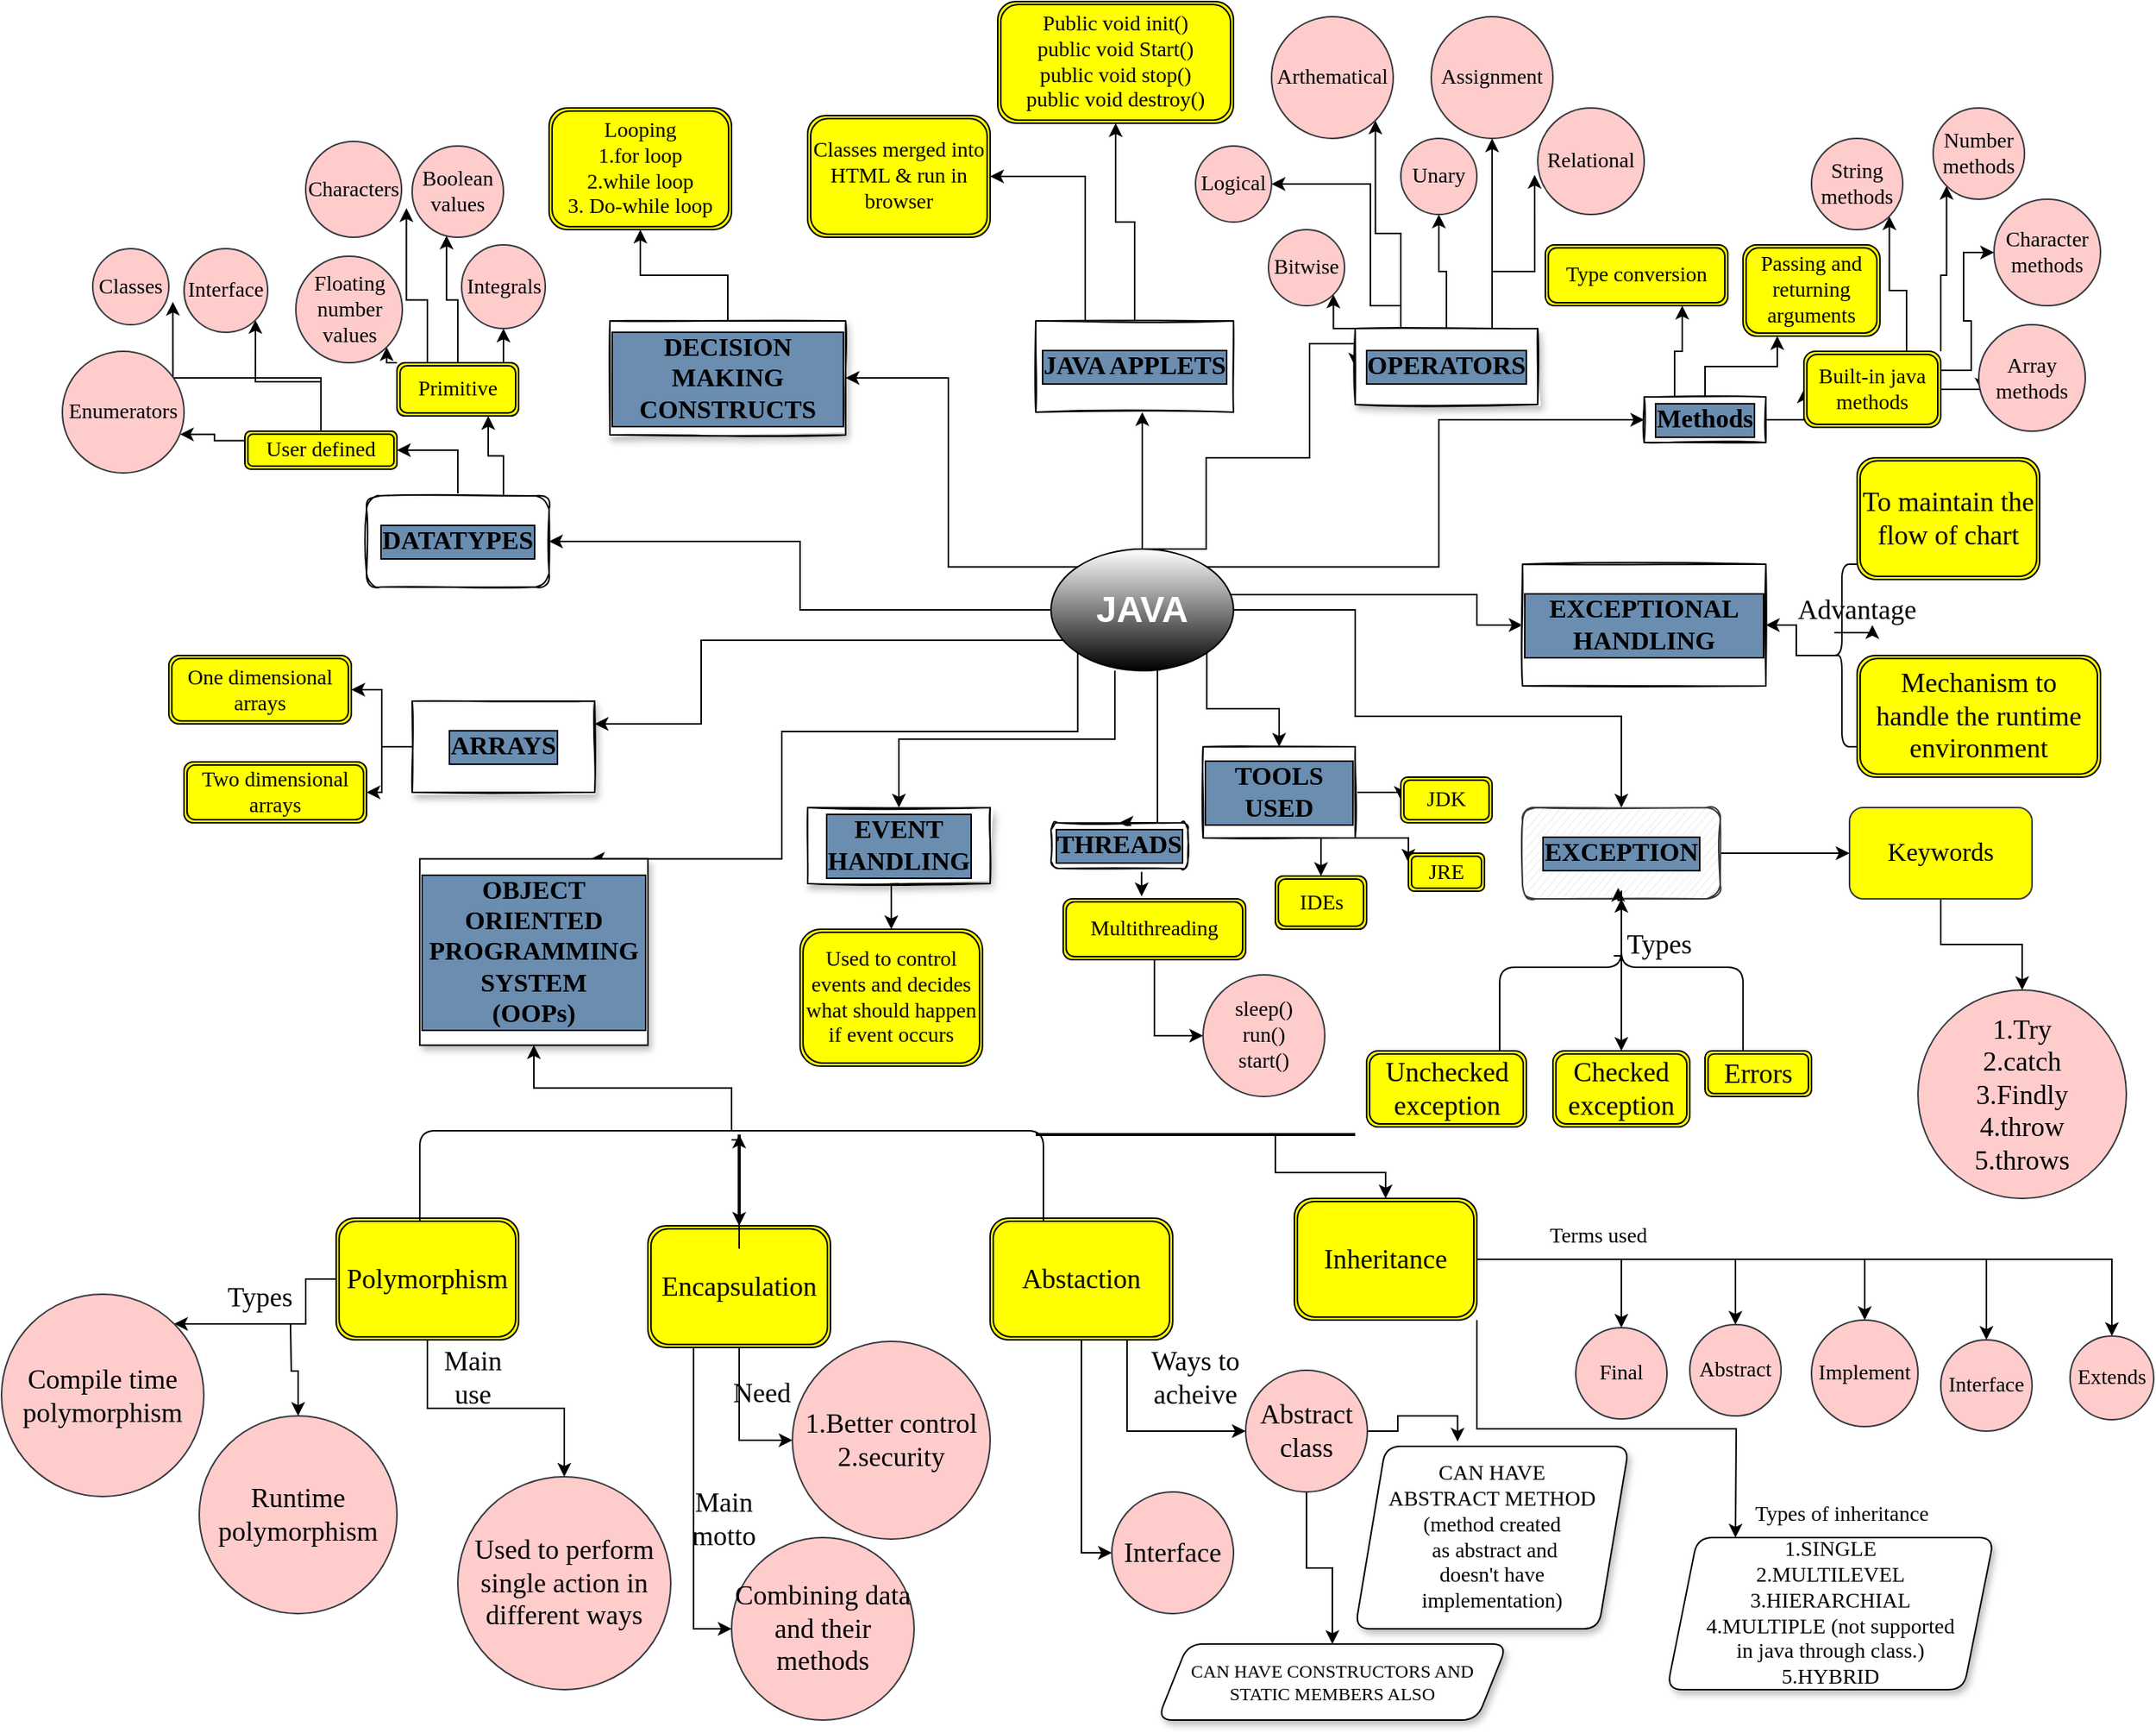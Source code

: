 <mxfile version="20.0.4" type="device"><diagram id="S9b9StXq6i_FT03w01L3" name="Page-1"><mxGraphModel dx="2586" dy="2000" grid="1" gridSize="10" guides="1" tooltips="1" connect="1" arrows="1" fold="1" page="1" pageScale="1" pageWidth="850" pageHeight="1100" math="0" shadow="0"><root><mxCell id="0"/><mxCell id="1" parent="0"/><mxCell id="2r7rbmj5VVMIpVgA1JA6-3" value="" style="edgeStyle=orthogonalEdgeStyle;rounded=0;orthogonalLoop=1;jettySize=auto;html=1;fontColor=#FFFFFF;" parent="1" source="2r7rbmj5VVMIpVgA1JA6-1" edge="1"><mxGeometry relative="1" as="geometry"><mxPoint x="420" y="100" as="targetPoint"/></mxGeometry></mxCell><mxCell id="2r7rbmj5VVMIpVgA1JA6-5" value="" style="edgeStyle=orthogonalEdgeStyle;rounded=0;orthogonalLoop=1;jettySize=auto;html=1;fontColor=#FFFFFF;entryX=0;entryY=0.5;entryDx=0;entryDy=0;" parent="1" source="2r7rbmj5VVMIpVgA1JA6-1" target="2r7rbmj5VVMIpVgA1JA6-21" edge="1"><mxGeometry relative="1" as="geometry"><mxPoint x="760" y="160" as="targetPoint"/><Array as="points"><mxPoint x="640" y="220"/><mxPoint x="640" y="240"/></Array></mxGeometry></mxCell><mxCell id="2r7rbmj5VVMIpVgA1JA6-9" value="" style="edgeStyle=orthogonalEdgeStyle;rounded=0;orthogonalLoop=1;jettySize=auto;html=1;fontColor=#FFFFFF;entryX=1;entryY=0.25;entryDx=0;entryDy=0;exitX=0;exitY=1;exitDx=0;exitDy=0;" parent="1" source="2r7rbmj5VVMIpVgA1JA6-1" target="2r7rbmj5VVMIpVgA1JA6-12" edge="1"><mxGeometry relative="1" as="geometry"><mxPoint x="350" y="250" as="sourcePoint"/><mxPoint x="280" y="230" as="targetPoint"/><Array as="points"><mxPoint x="378" y="250"/><mxPoint x="130" y="250"/><mxPoint x="130" y="305"/></Array></mxGeometry></mxCell><mxCell id="2r7rbmj5VVMIpVgA1JA6-24" style="edgeStyle=orthogonalEdgeStyle;rounded=0;orthogonalLoop=1;jettySize=auto;html=1;fontFamily=permanent marker;fontSource=https%3A%2F%2Ffonts.googleapis.com%2Fcss%3Ffamily%3Dpermanent%2Bmarker;fontColor=#FFFFFF;entryX=0.5;entryY=0;entryDx=0;entryDy=0;exitX=1;exitY=0.5;exitDx=0;exitDy=0;" parent="1" source="2r7rbmj5VVMIpVgA1JA6-1" target="2r7rbmj5VVMIpVgA1JA6-10" edge="1"><mxGeometry relative="1" as="geometry"><mxPoint x="470" y="500" as="targetPoint"/><Array as="points"><mxPoint x="560" y="230"/><mxPoint x="560" y="300"/><mxPoint x="735" y="300"/></Array></mxGeometry></mxCell><mxCell id="2r7rbmj5VVMIpVgA1JA6-25" style="edgeStyle=orthogonalEdgeStyle;rounded=0;orthogonalLoop=1;jettySize=auto;html=1;entryX=0;entryY=0.5;entryDx=0;entryDy=0;fontFamily=permanent marker;fontSource=https%3A%2F%2Ffonts.googleapis.com%2Fcss%3Ffamily%3Dpermanent%2Bmarker;fontColor=#FFFFFF;exitX=0.5;exitY=0;exitDx=0;exitDy=0;" parent="1" source="2r7rbmj5VVMIpVgA1JA6-1" target="2r7rbmj5VVMIpVgA1JA6-15" edge="1"><mxGeometry relative="1" as="geometry"><Array as="points"><mxPoint x="462" y="190"/><mxPoint x="462" y="130"/><mxPoint x="530" y="130"/><mxPoint x="530" y="55"/></Array></mxGeometry></mxCell><mxCell id="2r7rbmj5VVMIpVgA1JA6-27" style="edgeStyle=orthogonalEdgeStyle;rounded=0;orthogonalLoop=1;jettySize=auto;html=1;exitX=0.595;exitY=0.998;exitDx=0;exitDy=0;entryX=0.5;entryY=0;entryDx=0;entryDy=0;fontFamily=permanent marker;fontSource=https%3A%2F%2Ffonts.googleapis.com%2Fcss%3Ffamily%3Dpermanent%2Bmarker;fontColor=#FFFFFF;exitPerimeter=0;" parent="1" source="2r7rbmj5VVMIpVgA1JA6-1" target="2r7rbmj5VVMIpVgA1JA6-17" edge="1"><mxGeometry relative="1" as="geometry"><Array as="points"><mxPoint x="431" y="230"/><mxPoint x="430" y="230"/><mxPoint x="430" y="370"/></Array></mxGeometry></mxCell><mxCell id="2r7rbmj5VVMIpVgA1JA6-28" style="edgeStyle=orthogonalEdgeStyle;rounded=0;orthogonalLoop=1;jettySize=auto;html=1;exitX=0.35;exitY=1;exitDx=0;exitDy=0;entryX=0.5;entryY=0;entryDx=0;entryDy=0;fontFamily=permanent marker;fontSource=https%3A%2F%2Ffonts.googleapis.com%2Fcss%3Ffamily%3Dpermanent%2Bmarker;fontColor=#FFFFFF;exitPerimeter=0;" parent="1" source="2r7rbmj5VVMIpVgA1JA6-1" target="2r7rbmj5VVMIpVgA1JA6-23" edge="1"><mxGeometry relative="1" as="geometry"/></mxCell><mxCell id="2r7rbmj5VVMIpVgA1JA6-29" style="edgeStyle=orthogonalEdgeStyle;rounded=0;orthogonalLoop=1;jettySize=auto;html=1;exitX=0;exitY=1;exitDx=0;exitDy=0;entryX=0.75;entryY=0;entryDx=0;entryDy=0;fontFamily=permanent marker;fontSource=https%3A%2F%2Ffonts.googleapis.com%2Fcss%3Ffamily%3Dpermanent%2Bmarker;fontColor=#FFFFFF;" parent="1" source="2r7rbmj5VVMIpVgA1JA6-1" target="2r7rbmj5VVMIpVgA1JA6-11" edge="1"><mxGeometry relative="1" as="geometry"><Array as="points"><mxPoint x="378" y="310"/><mxPoint x="183" y="310"/></Array></mxGeometry></mxCell><mxCell id="2r7rbmj5VVMIpVgA1JA6-30" style="edgeStyle=orthogonalEdgeStyle;rounded=0;orthogonalLoop=1;jettySize=auto;html=1;exitX=0;exitY=0.5;exitDx=0;exitDy=0;fontFamily=permanent marker;fontSource=https%3A%2F%2Ffonts.googleapis.com%2Fcss%3Ffamily%3Dpermanent%2Bmarker;fontColor=#FFFFFF;" parent="1" source="2r7rbmj5VVMIpVgA1JA6-1" target="2r7rbmj5VVMIpVgA1JA6-16" edge="1"><mxGeometry relative="1" as="geometry"/></mxCell><mxCell id="2r7rbmj5VVMIpVgA1JA6-31" style="edgeStyle=orthogonalEdgeStyle;rounded=0;orthogonalLoop=1;jettySize=auto;html=1;exitX=0;exitY=0;exitDx=0;exitDy=0;entryX=1;entryY=0.5;entryDx=0;entryDy=0;fontFamily=permanent marker;fontSource=https%3A%2F%2Ffonts.googleapis.com%2Fcss%3Ffamily%3Dpermanent%2Bmarker;fontColor=#FFFFFF;" parent="1" source="2r7rbmj5VVMIpVgA1JA6-1" target="2r7rbmj5VVMIpVgA1JA6-14" edge="1"><mxGeometry relative="1" as="geometry"/></mxCell><mxCell id="2r7rbmj5VVMIpVgA1JA6-32" style="edgeStyle=orthogonalEdgeStyle;rounded=0;orthogonalLoop=1;jettySize=auto;html=1;exitX=1;exitY=0;exitDx=0;exitDy=0;entryX=0;entryY=0.5;entryDx=0;entryDy=0;fontFamily=permanent marker;fontSource=https%3A%2F%2Ffonts.googleapis.com%2Fcss%3Ffamily%3Dpermanent%2Bmarker;fontColor=#FFFFFF;" parent="1" source="2r7rbmj5VVMIpVgA1JA6-1" target="2r7rbmj5VVMIpVgA1JA6-18" edge="1"><mxGeometry relative="1" as="geometry"/></mxCell><mxCell id="2r7rbmj5VVMIpVgA1JA6-129" style="edgeStyle=orthogonalEdgeStyle;rounded=0;orthogonalLoop=1;jettySize=auto;html=1;exitX=1;exitY=1;exitDx=0;exitDy=0;entryX=0.5;entryY=0;entryDx=0;entryDy=0;fontFamily=Georgia;fontSize=14;fontColor=default;" parent="1" source="2r7rbmj5VVMIpVgA1JA6-1" target="2r7rbmj5VVMIpVgA1JA6-20" edge="1"><mxGeometry relative="1" as="geometry"/></mxCell><mxCell id="2r7rbmj5VVMIpVgA1JA6-1" value="&lt;h1&gt;JAVA&lt;/h1&gt;" style="ellipse;whiteSpace=wrap;html=1;gradientColor=#000000;fontColor=#FFFFFF;" parent="1" vertex="1"><mxGeometry x="360" y="190" width="120" height="80" as="geometry"/></mxCell><mxCell id="2r7rbmj5VVMIpVgA1JA6-61" value="" style="edgeStyle=orthogonalEdgeStyle;rounded=0;orthogonalLoop=1;jettySize=auto;html=1;fontFamily=Georgia;fontSize=18;fontColor=default;" parent="1" source="2r7rbmj5VVMIpVgA1JA6-10" target="2r7rbmj5VVMIpVgA1JA6-60" edge="1"><mxGeometry relative="1" as="geometry"/></mxCell><mxCell id="2r7rbmj5VVMIpVgA1JA6-10" value="EXCEPTION" style="rounded=1;whiteSpace=wrap;html=1;shadow=0;glass=0;sketch=1;fontFamily=permanent marker;fontSize=17;fillColor=#eeeeee;strokeColor=#36393d;fontSource=https%3A%2F%2Ffonts.googleapis.com%2Fcss%3Ffamily%3Dpermanent%2Bmarker;fontStyle=1;labelBackgroundColor=#6A8DB0;labelBorderColor=default;" parent="1" vertex="1"><mxGeometry x="670" y="360" width="130" height="60" as="geometry"/></mxCell><mxCell id="2r7rbmj5VVMIpVgA1JA6-11" value="OBJECT ORIENTED PROGRAMMING SYSTEM&lt;br&gt;(OOPs)" style="rounded=0;whiteSpace=wrap;html=1;shadow=1;fontFamily=permanent marker;fontSize=17;strokeWidth=1;fontSource=https%3A%2F%2Ffonts.googleapis.com%2Fcss%3Ffamily%3Dpermanent%2Bmarker;fontStyle=1;labelBackgroundColor=#6A8DB0;labelBorderColor=default;" parent="1" vertex="1"><mxGeometry x="-55" y="393.75" width="150" height="122.5" as="geometry"/></mxCell><mxCell id="2r7rbmj5VVMIpVgA1JA6-209" style="edgeStyle=orthogonalEdgeStyle;rounded=0;orthogonalLoop=1;jettySize=auto;html=1;exitX=0;exitY=0.5;exitDx=0;exitDy=0;fontFamily=Georgia;fontSize=14;fontColor=default;" parent="1" source="2r7rbmj5VVMIpVgA1JA6-12" target="2r7rbmj5VVMIpVgA1JA6-207" edge="1"><mxGeometry relative="1" as="geometry"/></mxCell><mxCell id="2r7rbmj5VVMIpVgA1JA6-210" style="edgeStyle=orthogonalEdgeStyle;rounded=0;orthogonalLoop=1;jettySize=auto;html=1;exitX=0;exitY=0.5;exitDx=0;exitDy=0;entryX=1;entryY=0.5;entryDx=0;entryDy=0;fontFamily=Georgia;fontSize=14;fontColor=default;" parent="1" source="2r7rbmj5VVMIpVgA1JA6-12" target="2r7rbmj5VVMIpVgA1JA6-208" edge="1"><mxGeometry relative="1" as="geometry"/></mxCell><mxCell id="2r7rbmj5VVMIpVgA1JA6-12" value="ARRAYS" style="rounded=0;whiteSpace=wrap;html=1;fontFamily=permanent marker;fontSize=17;strokeWidth=1;sketch=1;shadow=1;fontSource=https%3A%2F%2Ffonts.googleapis.com%2Fcss%3Ffamily%3Dpermanent%2Bmarker;fontStyle=1;labelBackgroundColor=#6A8DB0;labelBorderColor=default;" parent="1" vertex="1"><mxGeometry x="-60" y="290" width="120" height="60" as="geometry"/></mxCell><mxCell id="2r7rbmj5VVMIpVgA1JA6-183" style="edgeStyle=orthogonalEdgeStyle;rounded=0;orthogonalLoop=1;jettySize=auto;html=1;exitX=0.5;exitY=0;exitDx=0;exitDy=0;entryX=0.5;entryY=1;entryDx=0;entryDy=0;fontFamily=Georgia;fontSize=14;fontColor=default;" parent="1" source="2r7rbmj5VVMIpVgA1JA6-14" target="2r7rbmj5VVMIpVgA1JA6-182" edge="1"><mxGeometry relative="1" as="geometry"/></mxCell><mxCell id="2r7rbmj5VVMIpVgA1JA6-14" value="DECISION MAKING CONSTRUCTS" style="rounded=0;whiteSpace=wrap;html=1;fontFamily=permanent marker;fontSize=17;strokeWidth=1;sketch=1;shadow=1;fontSource=https%3A%2F%2Ffonts.googleapis.com%2Fcss%3Ffamily%3Dpermanent%2Bmarker;fontStyle=1;labelBackgroundColor=#6A8DB0;labelBorderColor=default;" parent="1" vertex="1"><mxGeometry x="70" y="40" width="155" height="75" as="geometry"/></mxCell><mxCell id="2r7rbmj5VVMIpVgA1JA6-168" style="edgeStyle=orthogonalEdgeStyle;rounded=0;orthogonalLoop=1;jettySize=auto;html=1;exitX=0;exitY=0;exitDx=0;exitDy=0;entryX=1;entryY=1;entryDx=0;entryDy=0;fontFamily=Georgia;fontSize=14;fontColor=default;" parent="1" source="2r7rbmj5VVMIpVgA1JA6-15" target="2r7rbmj5VVMIpVgA1JA6-161" edge="1"><mxGeometry relative="1" as="geometry"/></mxCell><mxCell id="2r7rbmj5VVMIpVgA1JA6-169" style="edgeStyle=orthogonalEdgeStyle;rounded=0;orthogonalLoop=1;jettySize=auto;html=1;exitX=0.25;exitY=0;exitDx=0;exitDy=0;entryX=1;entryY=0.5;entryDx=0;entryDy=0;fontFamily=Georgia;fontSize=14;fontColor=default;" parent="1" source="2r7rbmj5VVMIpVgA1JA6-15" target="2r7rbmj5VVMIpVgA1JA6-164" edge="1"><mxGeometry relative="1" as="geometry"><Array as="points"><mxPoint x="570" y="30"/><mxPoint x="570" y="-50"/></Array></mxGeometry></mxCell><mxCell id="2r7rbmj5VVMIpVgA1JA6-170" style="edgeStyle=orthogonalEdgeStyle;rounded=0;orthogonalLoop=1;jettySize=auto;html=1;exitX=0.25;exitY=0;exitDx=0;exitDy=0;entryX=1;entryY=1;entryDx=0;entryDy=0;fontFamily=Georgia;fontSize=14;fontColor=default;" parent="1" source="2r7rbmj5VVMIpVgA1JA6-15" target="2r7rbmj5VVMIpVgA1JA6-162" edge="1"><mxGeometry relative="1" as="geometry"/></mxCell><mxCell id="2r7rbmj5VVMIpVgA1JA6-171" style="edgeStyle=orthogonalEdgeStyle;rounded=0;orthogonalLoop=1;jettySize=auto;html=1;exitX=0.5;exitY=0;exitDx=0;exitDy=0;entryX=0.5;entryY=1;entryDx=0;entryDy=0;fontFamily=Georgia;fontSize=14;fontColor=default;" parent="1" source="2r7rbmj5VVMIpVgA1JA6-15" target="2r7rbmj5VVMIpVgA1JA6-163" edge="1"><mxGeometry relative="1" as="geometry"/></mxCell><mxCell id="2r7rbmj5VVMIpVgA1JA6-172" style="edgeStyle=orthogonalEdgeStyle;rounded=0;orthogonalLoop=1;jettySize=auto;html=1;exitX=0.75;exitY=0;exitDx=0;exitDy=0;entryX=0.5;entryY=1;entryDx=0;entryDy=0;fontFamily=Georgia;fontSize=14;fontColor=default;" parent="1" source="2r7rbmj5VVMIpVgA1JA6-15" target="2r7rbmj5VVMIpVgA1JA6-165" edge="1"><mxGeometry relative="1" as="geometry"/></mxCell><mxCell id="2r7rbmj5VVMIpVgA1JA6-173" style="edgeStyle=orthogonalEdgeStyle;rounded=0;orthogonalLoop=1;jettySize=auto;html=1;exitX=0.75;exitY=0;exitDx=0;exitDy=0;entryX=-0.029;entryY=0.628;entryDx=0;entryDy=0;entryPerimeter=0;fontFamily=Georgia;fontSize=14;fontColor=default;" parent="1" source="2r7rbmj5VVMIpVgA1JA6-15" target="2r7rbmj5VVMIpVgA1JA6-166" edge="1"><mxGeometry relative="1" as="geometry"/></mxCell><mxCell id="2r7rbmj5VVMIpVgA1JA6-15" value="OPERATORS" style="rounded=0;whiteSpace=wrap;html=1;fontFamily=permanent marker;fontSize=17;strokeWidth=1;sketch=1;shadow=1;fontSource=https%3A%2F%2Ffonts.googleapis.com%2Fcss%3Ffamily%3Dpermanent%2Bmarker;fontStyle=1;labelBackgroundColor=#6A8DB0;labelBorderColor=default;" parent="1" vertex="1"><mxGeometry x="560" y="45" width="120" height="50" as="geometry"/></mxCell><mxCell id="2r7rbmj5VVMIpVgA1JA6-205" style="edgeStyle=orthogonalEdgeStyle;rounded=0;orthogonalLoop=1;jettySize=auto;html=1;exitX=0.75;exitY=0;exitDx=0;exitDy=0;entryX=0.75;entryY=1;entryDx=0;entryDy=0;fontFamily=Georgia;fontSize=14;fontColor=default;" parent="1" source="2r7rbmj5VVMIpVgA1JA6-16" target="2r7rbmj5VVMIpVgA1JA6-185" edge="1"><mxGeometry relative="1" as="geometry"/></mxCell><mxCell id="2r7rbmj5VVMIpVgA1JA6-206" style="edgeStyle=orthogonalEdgeStyle;rounded=0;orthogonalLoop=1;jettySize=auto;html=1;exitX=0.5;exitY=0;exitDx=0;exitDy=0;entryX=1;entryY=0.5;entryDx=0;entryDy=0;fontFamily=Georgia;fontSize=14;fontColor=default;" parent="1" source="2r7rbmj5VVMIpVgA1JA6-16" target="2r7rbmj5VVMIpVgA1JA6-184" edge="1"><mxGeometry relative="1" as="geometry"/></mxCell><mxCell id="2r7rbmj5VVMIpVgA1JA6-16" value="DATATYPES" style="rounded=1;whiteSpace=wrap;html=1;sketch=1;fontFamily=permanent marker;fontSize=17;gradientDirection=south;fontSource=https%3A%2F%2Ffonts.googleapis.com%2Fcss%3Ffamily%3Dpermanent%2Bmarker;fontStyle=1;labelBackgroundColor=#6A8DB0;labelBorderColor=default;" parent="1" vertex="1"><mxGeometry x="-90" y="155" width="120" height="60" as="geometry"/></mxCell><mxCell id="2r7rbmj5VVMIpVgA1JA6-137" style="edgeStyle=orthogonalEdgeStyle;rounded=0;orthogonalLoop=1;jettySize=auto;html=1;exitX=0.5;exitY=1;exitDx=0;exitDy=0;entryX=0.43;entryY=-0.041;entryDx=0;entryDy=0;entryPerimeter=0;fontFamily=Georgia;fontSize=14;fontColor=default;" parent="1" source="2r7rbmj5VVMIpVgA1JA6-17" target="2r7rbmj5VVMIpVgA1JA6-136" edge="1"><mxGeometry relative="1" as="geometry"/></mxCell><mxCell id="2r7rbmj5VVMIpVgA1JA6-17" value="THREADS" style="rounded=1;whiteSpace=wrap;html=1;sketch=1;fontFamily=permanent marker;fontSize=17;gradientDirection=south;fontSource=https%3A%2F%2Ffonts.googleapis.com%2Fcss%3Ffamily%3Dpermanent%2Bmarker;fontStyle=1;labelBackgroundColor=#6A8DB0;labelBorderColor=default;" parent="1" vertex="1"><mxGeometry x="360" y="370" width="90" height="30" as="geometry"/></mxCell><mxCell id="2r7rbmj5VVMIpVgA1JA6-148" style="edgeStyle=orthogonalEdgeStyle;rounded=0;orthogonalLoop=1;jettySize=auto;html=1;exitX=1;exitY=0.5;exitDx=0;exitDy=0;entryX=0;entryY=0.5;entryDx=0;entryDy=0;fontFamily=Georgia;fontSize=14;fontColor=default;" parent="1" source="2r7rbmj5VVMIpVgA1JA6-18" target="2r7rbmj5VVMIpVgA1JA6-145" edge="1"><mxGeometry relative="1" as="geometry"/></mxCell><mxCell id="2r7rbmj5VVMIpVgA1JA6-149" style="edgeStyle=orthogonalEdgeStyle;rounded=0;orthogonalLoop=1;jettySize=auto;html=1;exitX=0.5;exitY=0;exitDx=0;exitDy=0;entryX=0.25;entryY=1;entryDx=0;entryDy=0;fontFamily=Georgia;fontSize=14;fontColor=default;" parent="1" source="2r7rbmj5VVMIpVgA1JA6-18" target="2r7rbmj5VVMIpVgA1JA6-146" edge="1"><mxGeometry relative="1" as="geometry"/></mxCell><mxCell id="2r7rbmj5VVMIpVgA1JA6-150" style="edgeStyle=orthogonalEdgeStyle;rounded=0;orthogonalLoop=1;jettySize=auto;html=1;exitX=0.25;exitY=0;exitDx=0;exitDy=0;entryX=0.75;entryY=1;entryDx=0;entryDy=0;fontFamily=Georgia;fontSize=14;fontColor=default;" parent="1" source="2r7rbmj5VVMIpVgA1JA6-18" target="2r7rbmj5VVMIpVgA1JA6-147" edge="1"><mxGeometry relative="1" as="geometry"/></mxCell><mxCell id="2r7rbmj5VVMIpVgA1JA6-18" value="Methods" style="rounded=0;shadow=0;glass=0;sketch=1;fontFamily=permanent marker;fontSize=17;fontSource=https%3A%2F%2Ffonts.googleapis.com%2Fcss%3Ffamily%3Dpermanent%2Bmarker;fontStyle=1;whiteSpace=wrap;labelBackgroundColor=#6A8DB0;labelBorderColor=default;" parent="1" vertex="1"><mxGeometry x="750" y="90" width="80" height="30" as="geometry"/></mxCell><mxCell id="2r7rbmj5VVMIpVgA1JA6-180" style="edgeStyle=orthogonalEdgeStyle;rounded=0;orthogonalLoop=1;jettySize=auto;html=1;exitX=0.5;exitY=0;exitDx=0;exitDy=0;fontFamily=Georgia;fontSize=14;fontColor=default;" parent="1" source="2r7rbmj5VVMIpVgA1JA6-19" target="2r7rbmj5VVMIpVgA1JA6-179" edge="1"><mxGeometry relative="1" as="geometry"/></mxCell><mxCell id="2r7rbmj5VVMIpVgA1JA6-181" style="edgeStyle=orthogonalEdgeStyle;rounded=0;orthogonalLoop=1;jettySize=auto;html=1;exitX=0.25;exitY=0;exitDx=0;exitDy=0;entryX=1;entryY=0.5;entryDx=0;entryDy=0;fontFamily=Georgia;fontSize=14;fontColor=default;" parent="1" source="2r7rbmj5VVMIpVgA1JA6-19" target="2r7rbmj5VVMIpVgA1JA6-178" edge="1"><mxGeometry relative="1" as="geometry"/></mxCell><mxCell id="2r7rbmj5VVMIpVgA1JA6-19" value="JAVA APPLETS" style="rounded=0;whiteSpace=wrap;html=1;shadow=0;glass=0;sketch=1;fontFamily=permanent marker;fontSize=17;fontSource=https%3A%2F%2Ffonts.googleapis.com%2Fcss%3Ffamily%3Dpermanent%2Bmarker;fontStyle=1;labelBackgroundColor=#6A8DB0;labelBorderColor=default;" parent="1" vertex="1"><mxGeometry x="350" y="40" width="130" height="60" as="geometry"/></mxCell><mxCell id="2r7rbmj5VVMIpVgA1JA6-133" style="edgeStyle=orthogonalEdgeStyle;rounded=0;orthogonalLoop=1;jettySize=auto;html=1;exitX=1;exitY=0.5;exitDx=0;exitDy=0;entryX=0;entryY=0.5;entryDx=0;entryDy=0;fontFamily=Georgia;fontSize=14;fontColor=default;" parent="1" source="2r7rbmj5VVMIpVgA1JA6-20" target="2r7rbmj5VVMIpVgA1JA6-130" edge="1"><mxGeometry relative="1" as="geometry"/></mxCell><mxCell id="2r7rbmj5VVMIpVgA1JA6-134" style="edgeStyle=orthogonalEdgeStyle;rounded=0;orthogonalLoop=1;jettySize=auto;html=1;exitX=1;exitY=1;exitDx=0;exitDy=0;entryX=0;entryY=0.25;entryDx=0;entryDy=0;fontFamily=Georgia;fontSize=14;fontColor=default;" parent="1" source="2r7rbmj5VVMIpVgA1JA6-20" target="2r7rbmj5VVMIpVgA1JA6-131" edge="1"><mxGeometry relative="1" as="geometry"/></mxCell><mxCell id="2r7rbmj5VVMIpVgA1JA6-135" style="edgeStyle=orthogonalEdgeStyle;rounded=0;orthogonalLoop=1;jettySize=auto;html=1;exitX=0.5;exitY=1;exitDx=0;exitDy=0;entryX=0.5;entryY=0;entryDx=0;entryDy=0;fontFamily=Georgia;fontSize=14;fontColor=default;" parent="1" source="2r7rbmj5VVMIpVgA1JA6-20" target="2r7rbmj5VVMIpVgA1JA6-132" edge="1"><mxGeometry relative="1" as="geometry"/></mxCell><mxCell id="2r7rbmj5VVMIpVgA1JA6-20" value="TOOLS USED" style="rounded=0;whiteSpace=wrap;html=1;shadow=0;glass=0;sketch=1;fontFamily=permanent marker;fontSize=17;fontSource=https%3A%2F%2Ffonts.googleapis.com%2Fcss%3Ffamily%3Dpermanent%2Bmarker;fontStyle=1;labelBackgroundColor=#6A8DB0;labelBorderColor=default;" parent="1" vertex="1"><mxGeometry x="460" y="320" width="100" height="60" as="geometry"/></mxCell><mxCell id="2r7rbmj5VVMIpVgA1JA6-21" value="EXCEPTIONAL HANDLING" style="rounded=0;whiteSpace=wrap;html=1;shadow=0;glass=0;sketch=1;fontFamily=permanent marker;fontSize=17;fontSource=https%3A%2F%2Ffonts.googleapis.com%2Fcss%3Ffamily%3Dpermanent%2Bmarker;fontStyle=1;labelBackgroundColor=#6A8DB0;labelBorderColor=#000000;" parent="1" vertex="1"><mxGeometry x="670" y="200" width="160" height="80" as="geometry"/></mxCell><mxCell id="2r7rbmj5VVMIpVgA1JA6-144" style="edgeStyle=orthogonalEdgeStyle;rounded=0;orthogonalLoop=1;jettySize=auto;html=1;exitX=0.5;exitY=1;exitDx=0;exitDy=0;entryX=0.5;entryY=0;entryDx=0;entryDy=0;fontFamily=Georgia;fontSize=14;fontColor=default;" parent="1" source="2r7rbmj5VVMIpVgA1JA6-23" target="2r7rbmj5VVMIpVgA1JA6-143" edge="1"><mxGeometry relative="1" as="geometry"/></mxCell><mxCell id="2r7rbmj5VVMIpVgA1JA6-23" value="EVENT&lt;br&gt;HANDLING" style="rounded=0;whiteSpace=wrap;html=1;fontFamily=permanent marker;fontSize=17;strokeWidth=1;sketch=1;shadow=1;fontSource=https%3A%2F%2Ffonts.googleapis.com%2Fcss%3Ffamily%3Dpermanent%2Bmarker;fontStyle=1;labelBackgroundColor=#6A8DB0;labelBorderColor=default;" parent="1" vertex="1"><mxGeometry x="200" y="360" width="120" height="50" as="geometry"/></mxCell><mxCell id="2r7rbmj5VVMIpVgA1JA6-36" value="To maintain the flow of chart" style="shape=ext;double=1;rounded=1;whiteSpace=wrap;html=1;shadow=0;labelBackgroundColor=none;labelBorderColor=none;fontFamily=Georgia;fontColor=default;fillColor=#FFFF00;gradientColor=none;fontSize=18;" parent="1" vertex="1"><mxGeometry x="890" y="130" width="120" height="80" as="geometry"/></mxCell><mxCell id="2r7rbmj5VVMIpVgA1JA6-37" value="Mechanism to handle the runtime environment" style="shape=ext;double=1;rounded=1;whiteSpace=wrap;html=1;shadow=0;labelBackgroundColor=none;labelBorderColor=none;fontFamily=Georgia;fontSize=18;fontColor=default;fillColor=#FFFF00;gradientColor=none;" parent="1" vertex="1"><mxGeometry x="890" y="260" width="160" height="80" as="geometry"/></mxCell><mxCell id="2r7rbmj5VVMIpVgA1JA6-40" style="edgeStyle=orthogonalEdgeStyle;rounded=0;orthogonalLoop=1;jettySize=auto;html=1;exitX=0.1;exitY=0.5;exitDx=0;exitDy=0;exitPerimeter=0;entryX=1;entryY=0.5;entryDx=0;entryDy=0;fontFamily=Georgia;fontSize=18;fontColor=default;" parent="1" source="2r7rbmj5VVMIpVgA1JA6-39" target="2r7rbmj5VVMIpVgA1JA6-21" edge="1"><mxGeometry relative="1" as="geometry"/></mxCell><mxCell id="2r7rbmj5VVMIpVgA1JA6-39" value="" style="shape=curlyBracket;whiteSpace=wrap;html=1;rounded=1;shadow=0;labelBackgroundColor=none;labelBorderColor=none;fontFamily=Georgia;fontSize=18;fontColor=default;fillColor=none;gradientColor=none;" parent="1" vertex="1"><mxGeometry x="870" y="200" width="20" height="120" as="geometry"/></mxCell><mxCell id="2r7rbmj5VVMIpVgA1JA6-50" style="edgeStyle=orthogonalEdgeStyle;rounded=0;orthogonalLoop=1;jettySize=auto;html=1;exitX=0.25;exitY=1;exitDx=0;exitDy=0;fontFamily=Georgia;fontSize=18;fontColor=default;" parent="1" source="2r7rbmj5VVMIpVgA1JA6-47" edge="1"><mxGeometry relative="1" as="geometry"><mxPoint x="900" y="240.0" as="targetPoint"/></mxGeometry></mxCell><mxCell id="2r7rbmj5VVMIpVgA1JA6-47" value="Advantage" style="text;html=1;strokeColor=none;fillColor=none;align=center;verticalAlign=middle;whiteSpace=wrap;rounded=0;shadow=0;labelBackgroundColor=none;labelBorderColor=none;fontFamily=Georgia;fontSize=18;fontColor=default;" parent="1" vertex="1"><mxGeometry x="860" y="215" width="60" height="30" as="geometry"/></mxCell><mxCell id="2r7rbmj5VVMIpVgA1JA6-52" style="edgeStyle=orthogonalEdgeStyle;rounded=0;orthogonalLoop=1;jettySize=auto;html=1;exitX=0.1;exitY=0.5;exitDx=0;exitDy=0;exitPerimeter=0;entryX=0.025;entryY=0.513;entryDx=0;entryDy=0;entryPerimeter=0;fontFamily=Georgia;fontSize=18;fontColor=default;" parent="1" source="2r7rbmj5VVMIpVgA1JA6-51" target="2r7rbmj5VVMIpVgA1JA6-51" edge="1"><mxGeometry relative="1" as="geometry"/></mxCell><mxCell id="2r7rbmj5VVMIpVgA1JA6-54" style="edgeStyle=orthogonalEdgeStyle;rounded=0;orthogonalLoop=1;jettySize=auto;html=1;exitX=0.1;exitY=0.5;exitDx=0;exitDy=0;exitPerimeter=0;entryX=0.5;entryY=1;entryDx=0;entryDy=0;fontFamily=Georgia;fontSize=18;fontColor=default;" parent="1" source="2r7rbmj5VVMIpVgA1JA6-51" target="2r7rbmj5VVMIpVgA1JA6-10" edge="1"><mxGeometry relative="1" as="geometry"/></mxCell><mxCell id="2r7rbmj5VVMIpVgA1JA6-51" value="" style="shape=curlyBracket;whiteSpace=wrap;html=1;rounded=1;shadow=0;labelBackgroundColor=none;labelBorderColor=none;fontFamily=Georgia;fontSize=18;fontColor=default;fillColor=none;gradientColor=none;direction=south;" parent="1" vertex="1"><mxGeometry x="655" y="410" width="160" height="110" as="geometry"/></mxCell><mxCell id="2r7rbmj5VVMIpVgA1JA6-53" value="Unchecked exception" style="shape=ext;double=1;rounded=1;whiteSpace=wrap;html=1;shadow=0;labelBackgroundColor=none;labelBorderColor=none;fontFamily=Georgia;fontSize=18;fontColor=default;fillColor=#FFFF00;gradientColor=none;" parent="1" vertex="1"><mxGeometry x="567.5" y="520" width="105" height="50" as="geometry"/></mxCell><mxCell id="2r7rbmj5VVMIpVgA1JA6-57" style="edgeStyle=orthogonalEdgeStyle;rounded=0;orthogonalLoop=1;jettySize=auto;html=1;exitX=0;exitY=0.75;exitDx=0;exitDy=0;fontFamily=Georgia;fontSize=18;fontColor=default;" parent="1" source="2r7rbmj5VVMIpVgA1JA6-56" edge="1"><mxGeometry relative="1" as="geometry"><mxPoint x="735" y="520" as="targetPoint"/><Array as="points"><mxPoint x="735" y="457"/></Array></mxGeometry></mxCell><mxCell id="2r7rbmj5VVMIpVgA1JA6-56" value="Types" style="text;html=1;strokeColor=none;fillColor=none;align=center;verticalAlign=middle;whiteSpace=wrap;rounded=0;shadow=0;labelBackgroundColor=none;labelBorderColor=none;fontFamily=Georgia;fontSize=18;fontColor=default;" parent="1" vertex="1"><mxGeometry x="730" y="435" width="60" height="30" as="geometry"/></mxCell><mxCell id="2r7rbmj5VVMIpVgA1JA6-58" value="Checked&lt;br&gt;exception" style="shape=ext;double=1;rounded=1;whiteSpace=wrap;html=1;shadow=0;labelBackgroundColor=none;labelBorderColor=none;fontFamily=Georgia;fontSize=18;fontColor=default;fillColor=#FFFF00;gradientColor=none;" parent="1" vertex="1"><mxGeometry x="690" y="520" width="90" height="50" as="geometry"/></mxCell><mxCell id="2r7rbmj5VVMIpVgA1JA6-59" value="Errors" style="shape=ext;double=1;rounded=1;whiteSpace=wrap;html=1;shadow=0;labelBackgroundColor=none;labelBorderColor=none;fontFamily=Georgia;fontSize=18;fontColor=default;fillColor=#FFFF00;gradientColor=none;" parent="1" vertex="1"><mxGeometry x="790" y="520" width="70" height="30" as="geometry"/></mxCell><mxCell id="2r7rbmj5VVMIpVgA1JA6-65" style="edgeStyle=orthogonalEdgeStyle;rounded=0;orthogonalLoop=1;jettySize=auto;html=1;exitX=0.5;exitY=1;exitDx=0;exitDy=0;entryX=0.5;entryY=0;entryDx=0;entryDy=0;fontFamily=Georgia;fontSize=18;fontColor=default;" parent="1" source="2r7rbmj5VVMIpVgA1JA6-60" target="2r7rbmj5VVMIpVgA1JA6-64" edge="1"><mxGeometry relative="1" as="geometry"/></mxCell><mxCell id="2r7rbmj5VVMIpVgA1JA6-60" value="Keywords" style="rounded=1;whiteSpace=wrap;html=1;fontSize=17;fontFamily=Georgia;fillColor=#FFFF00;strokeColor=#36393d;shadow=0;glass=0;sketch=0;fontStyle=0;labelBackgroundColor=none;labelBorderColor=none;" parent="1" vertex="1"><mxGeometry x="885" y="360" width="120" height="60" as="geometry"/></mxCell><mxCell id="2r7rbmj5VVMIpVgA1JA6-64" value="1.Try&lt;br&gt;2.catch&lt;br&gt;3.Findly&lt;br&gt;4.throw&lt;br&gt;5.throws" style="ellipse;whiteSpace=wrap;html=1;aspect=fixed;rounded=1;shadow=0;labelBackgroundColor=none;labelBorderColor=none;fontFamily=Georgia;fontSize=18;fillColor=#ffcccc;strokeColor=#36393d;" parent="1" vertex="1"><mxGeometry x="930" y="480" width="137" height="137" as="geometry"/></mxCell><mxCell id="2r7rbmj5VVMIpVgA1JA6-84" style="edgeStyle=orthogonalEdgeStyle;rounded=0;orthogonalLoop=1;jettySize=auto;html=1;exitX=0;exitY=0.5;exitDx=0;exitDy=0;entryX=1;entryY=0;entryDx=0;entryDy=0;fontFamily=Georgia;fontSize=18;fontColor=default;" parent="1" source="2r7rbmj5VVMIpVgA1JA6-66" target="2r7rbmj5VVMIpVgA1JA6-82" edge="1"><mxGeometry relative="1" as="geometry"><Array as="points"><mxPoint x="-130" y="670"/><mxPoint x="-130" y="700"/></Array></mxGeometry></mxCell><mxCell id="2r7rbmj5VVMIpVgA1JA6-85" style="edgeStyle=orthogonalEdgeStyle;rounded=0;orthogonalLoop=1;jettySize=auto;html=1;fontFamily=Georgia;fontSize=18;fontColor=default;" parent="1" target="2r7rbmj5VVMIpVgA1JA6-83" edge="1"><mxGeometry relative="1" as="geometry"><mxPoint x="-140" y="700" as="sourcePoint"/></mxGeometry></mxCell><mxCell id="2r7rbmj5VVMIpVgA1JA6-88" style="edgeStyle=orthogonalEdgeStyle;rounded=0;orthogonalLoop=1;jettySize=auto;html=1;exitX=0.5;exitY=1;exitDx=0;exitDy=0;fontFamily=Georgia;fontSize=18;fontColor=default;" parent="1" source="2r7rbmj5VVMIpVgA1JA6-66" target="2r7rbmj5VVMIpVgA1JA6-87" edge="1"><mxGeometry relative="1" as="geometry"/></mxCell><mxCell id="2r7rbmj5VVMIpVgA1JA6-66" value="Polymorphism" style="shape=ext;double=1;rounded=1;whiteSpace=wrap;html=1;shadow=0;labelBackgroundColor=none;labelBorderColor=none;fontFamily=Georgia;fontSize=18;fontColor=default;fillColor=#FFFF00;gradientColor=none;" parent="1" vertex="1"><mxGeometry x="-110" y="630" width="120" height="80" as="geometry"/></mxCell><mxCell id="2r7rbmj5VVMIpVgA1JA6-93" style="edgeStyle=orthogonalEdgeStyle;rounded=0;orthogonalLoop=1;jettySize=auto;html=1;exitX=0.5;exitY=1;exitDx=0;exitDy=0;entryX=0;entryY=0.5;entryDx=0;entryDy=0;fontFamily=Georgia;fontSize=18;fontColor=default;" parent="1" source="2r7rbmj5VVMIpVgA1JA6-67" target="2r7rbmj5VVMIpVgA1JA6-91" edge="1"><mxGeometry relative="1" as="geometry"/></mxCell><mxCell id="2r7rbmj5VVMIpVgA1JA6-94" style="edgeStyle=orthogonalEdgeStyle;rounded=0;orthogonalLoop=1;jettySize=auto;html=1;exitX=0.25;exitY=1;exitDx=0;exitDy=0;entryX=0;entryY=0.5;entryDx=0;entryDy=0;fontFamily=Georgia;fontSize=18;fontColor=default;" parent="1" source="2r7rbmj5VVMIpVgA1JA6-67" target="2r7rbmj5VVMIpVgA1JA6-92" edge="1"><mxGeometry relative="1" as="geometry"/></mxCell><mxCell id="2r7rbmj5VVMIpVgA1JA6-67" value="Encapsulation" style="shape=ext;double=1;rounded=1;whiteSpace=wrap;html=1;shadow=0;labelBackgroundColor=none;labelBorderColor=none;fontFamily=Georgia;fontSize=18;fontColor=default;fillColor=#FFFF00;gradientColor=none;" parent="1" vertex="1"><mxGeometry x="95" y="635" width="120" height="80" as="geometry"/></mxCell><mxCell id="2r7rbmj5VVMIpVgA1JA6-103" style="edgeStyle=orthogonalEdgeStyle;rounded=0;orthogonalLoop=1;jettySize=auto;html=1;exitX=0.5;exitY=1;exitDx=0;exitDy=0;entryX=0;entryY=0.5;entryDx=0;entryDy=0;fontFamily=Georgia;fontSize=18;fontColor=default;" parent="1" source="2r7rbmj5VVMIpVgA1JA6-68" target="2r7rbmj5VVMIpVgA1JA6-102" edge="1"><mxGeometry relative="1" as="geometry"/></mxCell><mxCell id="2r7rbmj5VVMIpVgA1JA6-104" style="edgeStyle=orthogonalEdgeStyle;rounded=0;orthogonalLoop=1;jettySize=auto;html=1;exitX=0.75;exitY=1;exitDx=0;exitDy=0;entryX=0;entryY=0.5;entryDx=0;entryDy=0;fontFamily=Georgia;fontSize=18;fontColor=default;" parent="1" source="2r7rbmj5VVMIpVgA1JA6-68" target="2r7rbmj5VVMIpVgA1JA6-99" edge="1"><mxGeometry relative="1" as="geometry"/></mxCell><mxCell id="2r7rbmj5VVMIpVgA1JA6-68" value="Abstaction" style="shape=ext;double=1;rounded=1;whiteSpace=wrap;html=1;shadow=0;labelBackgroundColor=none;labelBorderColor=none;fontFamily=Georgia;fontSize=18;fontColor=default;fillColor=#FFFF00;gradientColor=none;" parent="1" vertex="1"><mxGeometry x="320" y="630" width="120" height="80" as="geometry"/></mxCell><mxCell id="2r7rbmj5VVMIpVgA1JA6-119" style="edgeStyle=orthogonalEdgeStyle;rounded=0;orthogonalLoop=1;jettySize=auto;html=1;exitX=1;exitY=0.5;exitDx=0;exitDy=0;entryX=0.5;entryY=0;entryDx=0;entryDy=0;fontFamily=Georgia;fontSize=14;fontColor=default;" parent="1" source="2r7rbmj5VVMIpVgA1JA6-69" target="2r7rbmj5VVMIpVgA1JA6-117" edge="1"><mxGeometry relative="1" as="geometry"/></mxCell><mxCell id="2r7rbmj5VVMIpVgA1JA6-120" style="edgeStyle=orthogonalEdgeStyle;rounded=0;orthogonalLoop=1;jettySize=auto;html=1;exitX=1;exitY=0.5;exitDx=0;exitDy=0;entryX=0.5;entryY=0;entryDx=0;entryDy=0;fontFamily=Georgia;fontSize=14;fontColor=default;" parent="1" source="2r7rbmj5VVMIpVgA1JA6-69" target="2r7rbmj5VVMIpVgA1JA6-113" edge="1"><mxGeometry relative="1" as="geometry"/></mxCell><mxCell id="2r7rbmj5VVMIpVgA1JA6-121" style="edgeStyle=orthogonalEdgeStyle;rounded=0;orthogonalLoop=1;jettySize=auto;html=1;exitX=1;exitY=0.5;exitDx=0;exitDy=0;entryX=0.5;entryY=0;entryDx=0;entryDy=0;fontFamily=Georgia;fontSize=14;fontColor=default;" parent="1" source="2r7rbmj5VVMIpVgA1JA6-69" target="2r7rbmj5VVMIpVgA1JA6-114" edge="1"><mxGeometry relative="1" as="geometry"/></mxCell><mxCell id="2r7rbmj5VVMIpVgA1JA6-122" style="edgeStyle=orthogonalEdgeStyle;rounded=0;orthogonalLoop=1;jettySize=auto;html=1;exitX=1;exitY=0.5;exitDx=0;exitDy=0;entryX=0.5;entryY=0;entryDx=0;entryDy=0;fontFamily=Georgia;fontSize=14;fontColor=default;" parent="1" source="2r7rbmj5VVMIpVgA1JA6-69" target="2r7rbmj5VVMIpVgA1JA6-115" edge="1"><mxGeometry relative="1" as="geometry"/></mxCell><mxCell id="2r7rbmj5VVMIpVgA1JA6-123" style="edgeStyle=orthogonalEdgeStyle;rounded=0;orthogonalLoop=1;jettySize=auto;html=1;exitX=1;exitY=0.5;exitDx=0;exitDy=0;entryX=0.5;entryY=0;entryDx=0;entryDy=0;fontFamily=Georgia;fontSize=14;fontColor=default;" parent="1" source="2r7rbmj5VVMIpVgA1JA6-69" target="2r7rbmj5VVMIpVgA1JA6-116" edge="1"><mxGeometry relative="1" as="geometry"/></mxCell><mxCell id="2r7rbmj5VVMIpVgA1JA6-125" style="edgeStyle=orthogonalEdgeStyle;rounded=0;orthogonalLoop=1;jettySize=auto;html=1;exitX=1;exitY=1;exitDx=0;exitDy=0;fontFamily=Georgia;fontSize=14;fontColor=default;" parent="1" source="2r7rbmj5VVMIpVgA1JA6-69" edge="1"><mxGeometry relative="1" as="geometry"><mxPoint x="810" y="840.0" as="targetPoint"/></mxGeometry></mxCell><mxCell id="2r7rbmj5VVMIpVgA1JA6-69" value="Inheritance" style="shape=ext;double=1;rounded=1;whiteSpace=wrap;html=1;shadow=0;labelBackgroundColor=none;labelBorderColor=none;fontFamily=Georgia;fontSize=18;fontColor=default;fillColor=#FFFF00;gradientColor=none;" parent="1" vertex="1"><mxGeometry x="520" y="617" width="120" height="80" as="geometry"/></mxCell><mxCell id="2r7rbmj5VVMIpVgA1JA6-71" style="edgeStyle=orthogonalEdgeStyle;rounded=0;orthogonalLoop=1;jettySize=auto;html=1;fontFamily=Georgia;fontSize=18;fontColor=default;" parent="1" source="2r7rbmj5VVMIpVgA1JA6-70" target="2r7rbmj5VVMIpVgA1JA6-11" edge="1"><mxGeometry relative="1" as="geometry"/></mxCell><mxCell id="2r7rbmj5VVMIpVgA1JA6-140" style="edgeStyle=orthogonalEdgeStyle;rounded=0;orthogonalLoop=1;jettySize=auto;html=1;exitX=0.1;exitY=0.5;exitDx=0;exitDy=0;exitPerimeter=0;entryX=0;entryY=0.5;entryDx=0;entryDy=0;entryPerimeter=0;fontFamily=Georgia;fontSize=14;fontColor=default;" parent="1" source="2r7rbmj5VVMIpVgA1JA6-70" target="2r7rbmj5VVMIpVgA1JA6-73" edge="1"><mxGeometry relative="1" as="geometry"/></mxCell><mxCell id="2r7rbmj5VVMIpVgA1JA6-70" value="" style="shape=curlyBracket;whiteSpace=wrap;html=1;rounded=1;shadow=0;labelBackgroundColor=none;labelBorderColor=none;fontFamily=Georgia;fontSize=18;fontColor=default;fillColor=none;gradientColor=none;size=0;direction=south;" parent="1" vertex="1"><mxGeometry x="-55" y="572.5" width="410" height="60" as="geometry"/></mxCell><mxCell id="2r7rbmj5VVMIpVgA1JA6-75" value="" style="edgeStyle=orthogonalEdgeStyle;rounded=0;orthogonalLoop=1;jettySize=auto;html=1;fontFamily=Georgia;fontSize=18;fontColor=default;" parent="1" source="2r7rbmj5VVMIpVgA1JA6-73" target="2r7rbmj5VVMIpVgA1JA6-67" edge="1"><mxGeometry relative="1" as="geometry"/></mxCell><mxCell id="2r7rbmj5VVMIpVgA1JA6-73" value="" style="line;strokeWidth=2;direction=south;html=1;rounded=1;shadow=0;labelBackgroundColor=none;labelBorderColor=none;fontFamily=Georgia;fontSize=18;fontColor=default;fillColor=none;gradientColor=none;" parent="1" vertex="1"><mxGeometry x="150" y="575" width="10" height="55" as="geometry"/></mxCell><mxCell id="2r7rbmj5VVMIpVgA1JA6-79" style="edgeStyle=orthogonalEdgeStyle;rounded=0;orthogonalLoop=1;jettySize=auto;html=1;exitX=0.75;exitY=0.5;exitDx=0;exitDy=0;exitPerimeter=0;fontFamily=Georgia;fontSize=18;fontColor=default;entryX=0.5;entryY=0;entryDx=0;entryDy=0;" parent="1" source="2r7rbmj5VVMIpVgA1JA6-77" target="2r7rbmj5VVMIpVgA1JA6-69" edge="1"><mxGeometry relative="1" as="geometry"><mxPoint x="610" y="600" as="targetPoint"/></mxGeometry></mxCell><mxCell id="2r7rbmj5VVMIpVgA1JA6-77" value="" style="line;strokeWidth=2;html=1;rounded=1;shadow=0;labelBackgroundColor=none;labelBorderColor=none;fontFamily=Georgia;fontSize=18;fontColor=default;fillColor=none;gradientColor=none;" parent="1" vertex="1"><mxGeometry x="350" y="570" width="210" height="10" as="geometry"/></mxCell><mxCell id="2r7rbmj5VVMIpVgA1JA6-82" value="Compile time polymorphism" style="ellipse;whiteSpace=wrap;html=1;aspect=fixed;rounded=1;shadow=0;labelBackgroundColor=none;labelBorderColor=none;fontFamily=Georgia;fontSize=18;fillColor=#ffcccc;strokeColor=#36393d;" parent="1" vertex="1"><mxGeometry x="-330" y="680" width="133" height="133" as="geometry"/></mxCell><mxCell id="2r7rbmj5VVMIpVgA1JA6-83" value="Runtime polymorphism" style="ellipse;whiteSpace=wrap;html=1;aspect=fixed;rounded=1;shadow=0;labelBackgroundColor=none;labelBorderColor=none;fontFamily=Georgia;fontSize=18;fillColor=#ffcccc;strokeColor=#36393d;" parent="1" vertex="1"><mxGeometry x="-200" y="760" width="130" height="130" as="geometry"/></mxCell><mxCell id="2r7rbmj5VVMIpVgA1JA6-86" value="Types" style="text;html=1;strokeColor=none;fillColor=none;align=center;verticalAlign=middle;whiteSpace=wrap;rounded=0;shadow=0;labelBackgroundColor=none;labelBorderColor=none;fontFamily=Georgia;fontSize=18;fontColor=default;" parent="1" vertex="1"><mxGeometry x="-190" y="667" width="60" height="30" as="geometry"/></mxCell><mxCell id="2r7rbmj5VVMIpVgA1JA6-87" value="Used to perform single action in different ways" style="ellipse;whiteSpace=wrap;html=1;aspect=fixed;rounded=1;shadow=0;labelBackgroundColor=none;labelBorderColor=none;fontFamily=Georgia;fontSize=18;fillColor=#ffcccc;strokeColor=#36393d;" parent="1" vertex="1"><mxGeometry x="-30" y="800" width="140" height="140" as="geometry"/></mxCell><mxCell id="2r7rbmj5VVMIpVgA1JA6-89" value="Main use" style="text;html=1;strokeColor=none;fillColor=none;align=center;verticalAlign=middle;whiteSpace=wrap;rounded=0;shadow=0;labelBackgroundColor=none;labelBorderColor=none;fontFamily=Georgia;fontSize=18;fontColor=default;" parent="1" vertex="1"><mxGeometry x="-50" y="720" width="60" height="30" as="geometry"/></mxCell><mxCell id="2r7rbmj5VVMIpVgA1JA6-91" value="1.Better control&lt;br&gt;2.security" style="ellipse;whiteSpace=wrap;html=1;aspect=fixed;rounded=1;shadow=0;labelBackgroundColor=none;labelBorderColor=none;fontFamily=Georgia;fontSize=18;fillColor=#ffcccc;strokeColor=#36393d;" parent="1" vertex="1"><mxGeometry x="190" y="711" width="130" height="130" as="geometry"/></mxCell><mxCell id="2r7rbmj5VVMIpVgA1JA6-92" value="Combining data and their methods" style="ellipse;whiteSpace=wrap;html=1;aspect=fixed;rounded=1;shadow=0;labelBackgroundColor=none;labelBorderColor=none;fontFamily=Georgia;fontSize=18;fillColor=#ffcccc;strokeColor=#36393d;" parent="1" vertex="1"><mxGeometry x="150" y="840" width="120" height="120" as="geometry"/></mxCell><mxCell id="2r7rbmj5VVMIpVgA1JA6-95" value="Need" style="text;html=1;strokeColor=none;fillColor=none;align=center;verticalAlign=middle;whiteSpace=wrap;rounded=0;shadow=0;labelBackgroundColor=none;labelBorderColor=none;fontFamily=Georgia;fontSize=18;fontColor=default;" parent="1" vertex="1"><mxGeometry x="140" y="730" width="60" height="30" as="geometry"/></mxCell><mxCell id="2r7rbmj5VVMIpVgA1JA6-97" value="Main motto" style="text;html=1;strokeColor=none;fillColor=none;align=center;verticalAlign=middle;whiteSpace=wrap;rounded=0;shadow=0;labelBackgroundColor=none;labelBorderColor=none;fontFamily=Georgia;fontSize=18;fontColor=default;" parent="1" vertex="1"><mxGeometry x="115" y="813" width="60" height="30" as="geometry"/></mxCell><mxCell id="2r7rbmj5VVMIpVgA1JA6-111" style="edgeStyle=orthogonalEdgeStyle;rounded=0;orthogonalLoop=1;jettySize=auto;html=1;exitX=1;exitY=0.5;exitDx=0;exitDy=0;entryX=0.374;entryY=-0.026;entryDx=0;entryDy=0;entryPerimeter=0;fontFamily=Georgia;fontSize=14;fontColor=default;" parent="1" source="2r7rbmj5VVMIpVgA1JA6-99" target="2r7rbmj5VVMIpVgA1JA6-108" edge="1"><mxGeometry relative="1" as="geometry"/></mxCell><mxCell id="2r7rbmj5VVMIpVgA1JA6-112" style="edgeStyle=orthogonalEdgeStyle;rounded=0;orthogonalLoop=1;jettySize=auto;html=1;exitX=0.5;exitY=1;exitDx=0;exitDy=0;fontFamily=Georgia;fontSize=14;fontColor=default;" parent="1" source="2r7rbmj5VVMIpVgA1JA6-99" target="2r7rbmj5VVMIpVgA1JA6-110" edge="1"><mxGeometry relative="1" as="geometry"/></mxCell><mxCell id="2r7rbmj5VVMIpVgA1JA6-99" value="Abstract class" style="ellipse;whiteSpace=wrap;html=1;aspect=fixed;rounded=1;shadow=0;labelBackgroundColor=none;labelBorderColor=none;fontFamily=Georgia;fontSize=18;fillColor=#ffcccc;strokeColor=#36393d;" parent="1" vertex="1"><mxGeometry x="488" y="730" width="80" height="80" as="geometry"/></mxCell><mxCell id="2r7rbmj5VVMIpVgA1JA6-102" value="Interface" style="ellipse;whiteSpace=wrap;html=1;aspect=fixed;rounded=1;shadow=0;labelBackgroundColor=none;labelBorderColor=none;fontFamily=Georgia;fontSize=18;fillColor=#ffcccc;strokeColor=#36393d;" parent="1" vertex="1"><mxGeometry x="400" y="810" width="80" height="80" as="geometry"/></mxCell><mxCell id="2r7rbmj5VVMIpVgA1JA6-105" value="Ways to acheive" style="text;html=1;strokeColor=none;fillColor=none;align=center;verticalAlign=middle;whiteSpace=wrap;rounded=0;shadow=0;labelBackgroundColor=none;labelBorderColor=none;fontFamily=Georgia;fontSize=18;fontColor=default;" parent="1" vertex="1"><mxGeometry x="400" y="720" width="110" height="30" as="geometry"/></mxCell><mxCell id="2r7rbmj5VVMIpVgA1JA6-108" value="CAN HAVE&lt;br style=&quot;font-size: 14px;&quot;&gt;&amp;nbsp;ABSTRACT METHOD&amp;nbsp;&lt;br style=&quot;font-size: 14px;&quot;&gt;(method created&lt;br style=&quot;font-size: 14px;&quot;&gt;&amp;nbsp;as abstract and &lt;br style=&quot;font-size: 14px;&quot;&gt;doesn't have &lt;br style=&quot;font-size: 14px;&quot;&gt;implementation)" style="shape=parallelogram;perimeter=parallelogramPerimeter;whiteSpace=wrap;html=1;fixedSize=1;fontSize=14;fontFamily=Georgia;rounded=1;shadow=1;strokeWidth=1;" parent="1" vertex="1"><mxGeometry x="560" y="780" width="180" height="120" as="geometry"/></mxCell><mxCell id="2r7rbmj5VVMIpVgA1JA6-110" value="CAN HAVE CONSTRUCTORS AND STATIC MEMBERS ALSO" style="shape=parallelogram;perimeter=parallelogramPerimeter;whiteSpace=wrap;html=1;fixedSize=1;fontSize=12;fontFamily=Comic Sans MS;rounded=1;shadow=1;strokeWidth=1;" parent="1" vertex="1"><mxGeometry x="430" y="910" width="230" height="50" as="geometry"/></mxCell><mxCell id="2r7rbmj5VVMIpVgA1JA6-113" value="Final" style="ellipse;whiteSpace=wrap;html=1;aspect=fixed;rounded=1;shadow=0;labelBackgroundColor=none;labelBorderColor=none;fontFamily=Georgia;fontSize=14;fillColor=#ffcccc;strokeColor=#36393d;" parent="1" vertex="1"><mxGeometry x="705" y="702" width="60" height="60" as="geometry"/></mxCell><mxCell id="2r7rbmj5VVMIpVgA1JA6-114" value="Abstract" style="ellipse;whiteSpace=wrap;html=1;aspect=fixed;rounded=1;shadow=0;labelBackgroundColor=none;labelBorderColor=none;fontFamily=Georgia;fontSize=14;fillColor=#ffcccc;strokeColor=#36393d;" parent="1" vertex="1"><mxGeometry x="780" y="700" width="60" height="60" as="geometry"/></mxCell><mxCell id="2r7rbmj5VVMIpVgA1JA6-115" value="Implement" style="ellipse;whiteSpace=wrap;html=1;aspect=fixed;rounded=1;shadow=0;labelBackgroundColor=none;labelBorderColor=none;fontFamily=Georgia;fontSize=14;fillColor=#ffcccc;strokeColor=#36393d;" parent="1" vertex="1"><mxGeometry x="860" y="697" width="70" height="70" as="geometry"/></mxCell><mxCell id="2r7rbmj5VVMIpVgA1JA6-116" value="Interface" style="ellipse;whiteSpace=wrap;html=1;aspect=fixed;rounded=1;shadow=0;labelBackgroundColor=none;labelBorderColor=none;fontFamily=Georgia;fontSize=14;fillColor=#ffcccc;strokeColor=#36393d;" parent="1" vertex="1"><mxGeometry x="945" y="710" width="60" height="60" as="geometry"/></mxCell><mxCell id="2r7rbmj5VVMIpVgA1JA6-117" value="Extends" style="ellipse;whiteSpace=wrap;html=1;aspect=fixed;rounded=1;shadow=0;labelBackgroundColor=none;labelBorderColor=none;fontFamily=Georgia;fontSize=14;fillColor=#ffcccc;strokeColor=#36393d;" parent="1" vertex="1"><mxGeometry x="1030" y="707.5" width="55" height="55" as="geometry"/></mxCell><mxCell id="2r7rbmj5VVMIpVgA1JA6-124" value="Terms used" style="text;html=1;strokeColor=none;fillColor=none;align=center;verticalAlign=middle;whiteSpace=wrap;rounded=0;shadow=0;labelBackgroundColor=none;labelBorderColor=none;fontFamily=Georgia;fontSize=14;fontColor=default;" parent="1" vertex="1"><mxGeometry x="680" y="617" width="80" height="50" as="geometry"/></mxCell><mxCell id="2r7rbmj5VVMIpVgA1JA6-126" value="1.SINGLE&lt;br style=&quot;font-size: 14px;&quot;&gt;2.MULTILEVEL&lt;br style=&quot;font-size: 14px;&quot;&gt;3.HIERARCHIAL&lt;br style=&quot;font-size: 14px;&quot;&gt;4.MULTIPLE (not supported &lt;br style=&quot;font-size: 14px;&quot;&gt;in java through class.)&lt;br style=&quot;font-size: 14px;&quot;&gt;5.HYBRID" style="shape=parallelogram;perimeter=parallelogramPerimeter;whiteSpace=wrap;html=1;fixedSize=1;fontSize=14;fontFamily=Comic Sans MS;rounded=1;shadow=1;strokeWidth=1;" parent="1" vertex="1"><mxGeometry x="765" y="840" width="215" height="100" as="geometry"/></mxCell><mxCell id="2r7rbmj5VVMIpVgA1JA6-128" value="Types of inheritance" style="text;html=1;strokeColor=none;fillColor=none;align=center;verticalAlign=middle;whiteSpace=wrap;rounded=0;shadow=0;labelBackgroundColor=none;labelBorderColor=none;fontFamily=Georgia;fontSize=14;fontColor=default;" parent="1" vertex="1"><mxGeometry x="805" y="810" width="150" height="30" as="geometry"/></mxCell><mxCell id="2r7rbmj5VVMIpVgA1JA6-130" value="JDK" style="shape=ext;double=1;rounded=1;whiteSpace=wrap;html=1;shadow=0;labelBackgroundColor=none;labelBorderColor=none;fontFamily=Georgia;fontSize=14;fontColor=default;fillColor=#FFFF00;gradientColor=none;" parent="1" vertex="1"><mxGeometry x="590" y="340" width="60" height="30" as="geometry"/></mxCell><mxCell id="2r7rbmj5VVMIpVgA1JA6-131" value="JRE" style="shape=ext;double=1;rounded=1;whiteSpace=wrap;html=1;shadow=0;labelBackgroundColor=none;labelBorderColor=none;fontFamily=Georgia;fontSize=14;fontColor=default;fillColor=#FFFF00;gradientColor=none;" parent="1" vertex="1"><mxGeometry x="595" y="390" width="50" height="25" as="geometry"/></mxCell><mxCell id="2r7rbmj5VVMIpVgA1JA6-132" value="IDEs" style="shape=ext;double=1;rounded=1;whiteSpace=wrap;html=1;shadow=0;labelBackgroundColor=none;labelBorderColor=none;fontFamily=Georgia;fontSize=14;fontColor=default;fillColor=#FFFF00;gradientColor=none;" parent="1" vertex="1"><mxGeometry x="507.5" y="405" width="60" height="35" as="geometry"/></mxCell><mxCell id="2r7rbmj5VVMIpVgA1JA6-142" style="edgeStyle=orthogonalEdgeStyle;rounded=0;orthogonalLoop=1;jettySize=auto;html=1;exitX=0.5;exitY=1;exitDx=0;exitDy=0;entryX=0;entryY=0.5;entryDx=0;entryDy=0;fontFamily=Georgia;fontSize=14;fontColor=default;" parent="1" source="2r7rbmj5VVMIpVgA1JA6-136" target="2r7rbmj5VVMIpVgA1JA6-141" edge="1"><mxGeometry relative="1" as="geometry"/></mxCell><mxCell id="2r7rbmj5VVMIpVgA1JA6-136" value="Multithreading" style="shape=ext;double=1;rounded=1;whiteSpace=wrap;html=1;shadow=0;labelBackgroundColor=none;labelBorderColor=none;fontFamily=Georgia;fontSize=14;fontColor=default;fillColor=#FFFF00;gradientColor=none;" parent="1" vertex="1"><mxGeometry x="368" y="420" width="120" height="40" as="geometry"/></mxCell><mxCell id="2r7rbmj5VVMIpVgA1JA6-141" value="sleep()&lt;br&gt;run()&lt;br&gt;start()" style="ellipse;whiteSpace=wrap;html=1;aspect=fixed;rounded=1;shadow=0;labelBackgroundColor=none;labelBorderColor=none;fontFamily=Georgia;fontSize=14;fillColor=#ffcccc;strokeColor=#36393d;" parent="1" vertex="1"><mxGeometry x="460" y="470" width="80" height="80" as="geometry"/></mxCell><mxCell id="2r7rbmj5VVMIpVgA1JA6-143" value="Used to control events and decides what should happen if event occurs" style="shape=ext;double=1;rounded=1;whiteSpace=wrap;html=1;shadow=0;labelBackgroundColor=none;labelBorderColor=none;fontFamily=Georgia;fontSize=14;fontColor=default;fillColor=#FFFF00;gradientColor=none;" parent="1" vertex="1"><mxGeometry x="195" y="440" width="120" height="90" as="geometry"/></mxCell><mxCell id="2r7rbmj5VVMIpVgA1JA6-156" style="edgeStyle=orthogonalEdgeStyle;rounded=0;orthogonalLoop=1;jettySize=auto;html=1;exitX=1;exitY=0.5;exitDx=0;exitDy=0;entryX=0.029;entryY=0.626;entryDx=0;entryDy=0;entryPerimeter=0;fontFamily=Georgia;fontSize=14;fontColor=default;" parent="1" source="2r7rbmj5VVMIpVgA1JA6-145" target="2r7rbmj5VVMIpVgA1JA6-154" edge="1"><mxGeometry relative="1" as="geometry"/></mxCell><mxCell id="2r7rbmj5VVMIpVgA1JA6-157" style="edgeStyle=orthogonalEdgeStyle;rounded=0;orthogonalLoop=1;jettySize=auto;html=1;exitX=1;exitY=0.25;exitDx=0;exitDy=0;entryX=0;entryY=0.5;entryDx=0;entryDy=0;fontFamily=Georgia;fontSize=14;fontColor=default;" parent="1" source="2r7rbmj5VVMIpVgA1JA6-145" target="2r7rbmj5VVMIpVgA1JA6-153" edge="1"><mxGeometry relative="1" as="geometry"/></mxCell><mxCell id="2r7rbmj5VVMIpVgA1JA6-159" style="edgeStyle=orthogonalEdgeStyle;rounded=0;orthogonalLoop=1;jettySize=auto;html=1;exitX=1;exitY=0;exitDx=0;exitDy=0;entryX=0;entryY=1;entryDx=0;entryDy=0;fontFamily=Georgia;fontSize=14;fontColor=default;" parent="1" source="2r7rbmj5VVMIpVgA1JA6-145" target="2r7rbmj5VVMIpVgA1JA6-152" edge="1"><mxGeometry relative="1" as="geometry"/></mxCell><mxCell id="2r7rbmj5VVMIpVgA1JA6-160" style="edgeStyle=orthogonalEdgeStyle;rounded=0;orthogonalLoop=1;jettySize=auto;html=1;exitX=0.75;exitY=0;exitDx=0;exitDy=0;entryX=1;entryY=1;entryDx=0;entryDy=0;fontFamily=Georgia;fontSize=14;fontColor=default;" parent="1" source="2r7rbmj5VVMIpVgA1JA6-145" target="2r7rbmj5VVMIpVgA1JA6-151" edge="1"><mxGeometry relative="1" as="geometry"/></mxCell><mxCell id="2r7rbmj5VVMIpVgA1JA6-145" value="Built-in java methods" style="shape=ext;double=1;rounded=1;whiteSpace=wrap;html=1;shadow=0;labelBackgroundColor=none;labelBorderColor=none;fontFamily=Georgia;fontSize=14;fontColor=default;fillColor=#FFFF00;gradientColor=none;" parent="1" vertex="1"><mxGeometry x="855" y="60" width="90" height="50" as="geometry"/></mxCell><mxCell id="2r7rbmj5VVMIpVgA1JA6-146" value="Passing and returning arguments" style="shape=ext;double=1;rounded=1;whiteSpace=wrap;html=1;shadow=0;labelBackgroundColor=none;labelBorderColor=none;fontFamily=Georgia;fontSize=14;fontColor=default;fillColor=#FFFF00;gradientColor=none;" parent="1" vertex="1"><mxGeometry x="815" y="-10" width="90" height="60" as="geometry"/></mxCell><mxCell id="2r7rbmj5VVMIpVgA1JA6-147" value="Type conversion" style="shape=ext;double=1;rounded=1;whiteSpace=wrap;html=1;shadow=0;labelBackgroundColor=none;labelBorderColor=none;fontFamily=Georgia;fontSize=14;fontColor=default;fillColor=#FFFF00;gradientColor=none;" parent="1" vertex="1"><mxGeometry x="685" y="-10" width="120" height="40" as="geometry"/></mxCell><mxCell id="2r7rbmj5VVMIpVgA1JA6-151" value="String methods" style="ellipse;whiteSpace=wrap;html=1;aspect=fixed;rounded=1;shadow=0;labelBackgroundColor=none;labelBorderColor=none;fontFamily=Georgia;fontSize=14;fillColor=#ffcccc;strokeColor=#36393d;" parent="1" vertex="1"><mxGeometry x="860" y="-80" width="60" height="60" as="geometry"/></mxCell><mxCell id="2r7rbmj5VVMIpVgA1JA6-152" value="Number methods" style="ellipse;whiteSpace=wrap;html=1;aspect=fixed;rounded=1;shadow=0;labelBackgroundColor=none;labelBorderColor=none;fontFamily=Georgia;fontSize=14;fillColor=#ffcccc;strokeColor=#36393d;" parent="1" vertex="1"><mxGeometry x="940" y="-100" width="60" height="60" as="geometry"/></mxCell><mxCell id="2r7rbmj5VVMIpVgA1JA6-153" value="Character&lt;br&gt;methods" style="ellipse;whiteSpace=wrap;html=1;aspect=fixed;rounded=1;shadow=0;labelBackgroundColor=none;labelBorderColor=none;fontFamily=Georgia;fontSize=14;fillColor=#ffcccc;strokeColor=#36393d;" parent="1" vertex="1"><mxGeometry x="980" y="-40" width="70" height="70" as="geometry"/></mxCell><mxCell id="2r7rbmj5VVMIpVgA1JA6-154" value="Array methods" style="ellipse;whiteSpace=wrap;html=1;aspect=fixed;rounded=1;shadow=0;labelBackgroundColor=none;labelBorderColor=none;fontFamily=Georgia;fontSize=14;fillColor=#ffcccc;strokeColor=#36393d;" parent="1" vertex="1"><mxGeometry x="970" y="42.5" width="70" height="70" as="geometry"/></mxCell><mxCell id="2r7rbmj5VVMIpVgA1JA6-161" value="Bitwise" style="ellipse;whiteSpace=wrap;html=1;aspect=fixed;rounded=1;shadow=0;labelBackgroundColor=none;labelBorderColor=none;fontFamily=Georgia;fontSize=14;fillColor=#ffcccc;strokeColor=#36393d;" parent="1" vertex="1"><mxGeometry x="503" y="-20" width="50" height="50" as="geometry"/></mxCell><mxCell id="2r7rbmj5VVMIpVgA1JA6-162" value="Arthematical" style="ellipse;whiteSpace=wrap;html=1;aspect=fixed;rounded=1;shadow=0;labelBackgroundColor=none;labelBorderColor=none;fontFamily=Georgia;fontSize=14;fillColor=#ffcccc;strokeColor=#36393d;" parent="1" vertex="1"><mxGeometry x="505" y="-160" width="80" height="80" as="geometry"/></mxCell><mxCell id="2r7rbmj5VVMIpVgA1JA6-163" value="Unary" style="ellipse;whiteSpace=wrap;html=1;aspect=fixed;rounded=1;shadow=0;labelBackgroundColor=none;labelBorderColor=none;fontFamily=Georgia;fontSize=14;fillColor=#ffcccc;strokeColor=#36393d;" parent="1" vertex="1"><mxGeometry x="590" y="-80" width="50" height="50" as="geometry"/></mxCell><mxCell id="2r7rbmj5VVMIpVgA1JA6-164" value="Logical" style="ellipse;whiteSpace=wrap;html=1;aspect=fixed;rounded=1;shadow=0;labelBackgroundColor=none;labelBorderColor=none;fontFamily=Georgia;fontSize=14;fillColor=#ffcccc;strokeColor=#36393d;" parent="1" vertex="1"><mxGeometry x="455" y="-75" width="50" height="50" as="geometry"/></mxCell><mxCell id="2r7rbmj5VVMIpVgA1JA6-165" value="Assignment" style="ellipse;whiteSpace=wrap;html=1;aspect=fixed;rounded=1;shadow=0;labelBackgroundColor=none;labelBorderColor=none;fontFamily=Georgia;fontSize=14;fillColor=#ffcccc;strokeColor=#36393d;" parent="1" vertex="1"><mxGeometry x="610" y="-160" width="80" height="80" as="geometry"/></mxCell><mxCell id="2r7rbmj5VVMIpVgA1JA6-166" value="Relational" style="ellipse;whiteSpace=wrap;html=1;aspect=fixed;rounded=1;shadow=0;labelBackgroundColor=none;labelBorderColor=none;fontFamily=Georgia;fontSize=14;fillColor=#ffcccc;strokeColor=#36393d;" parent="1" vertex="1"><mxGeometry x="680" y="-100" width="70" height="70" as="geometry"/></mxCell><mxCell id="2r7rbmj5VVMIpVgA1JA6-167" style="edgeStyle=orthogonalEdgeStyle;rounded=0;orthogonalLoop=1;jettySize=auto;html=1;exitX=0.5;exitY=1;exitDx=0;exitDy=0;fontFamily=Georgia;fontSize=14;fontColor=default;" parent="1" source="2r7rbmj5VVMIpVgA1JA6-161" target="2r7rbmj5VVMIpVgA1JA6-161" edge="1"><mxGeometry relative="1" as="geometry"/></mxCell><mxCell id="2r7rbmj5VVMIpVgA1JA6-178" value="Classes merged into HTML &amp;amp; run in browser" style="shape=ext;double=1;rounded=1;whiteSpace=wrap;html=1;shadow=0;labelBackgroundColor=none;labelBorderColor=none;fontFamily=Georgia;fontSize=14;fontColor=default;fillColor=#FFFF00;gradientColor=none;" parent="1" vertex="1"><mxGeometry x="200" y="-95" width="120" height="80" as="geometry"/></mxCell><mxCell id="2r7rbmj5VVMIpVgA1JA6-179" value="Public void init()&lt;br&gt;public void Start()&lt;br&gt;public void stop()&lt;br&gt;public void destroy()" style="shape=ext;double=1;rounded=1;whiteSpace=wrap;html=1;shadow=0;labelBackgroundColor=none;labelBorderColor=none;fontFamily=Georgia;fontSize=14;fontColor=default;fillColor=#FFFF00;gradientColor=none;" parent="1" vertex="1"><mxGeometry x="325" y="-170" width="155" height="80" as="geometry"/></mxCell><mxCell id="2r7rbmj5VVMIpVgA1JA6-182" value="Looping&lt;br&gt;1.for loop&lt;br&gt;2.while loop&lt;br&gt;3. Do-while loop" style="shape=ext;double=1;rounded=1;whiteSpace=wrap;html=1;shadow=0;labelBackgroundColor=none;labelBorderColor=none;fontFamily=Georgia;fontSize=14;fontColor=default;fillColor=#FFFF00;gradientColor=none;" parent="1" vertex="1"><mxGeometry x="30" y="-100" width="120" height="80" as="geometry"/></mxCell><mxCell id="2r7rbmj5VVMIpVgA1JA6-198" style="edgeStyle=orthogonalEdgeStyle;rounded=0;orthogonalLoop=1;jettySize=auto;html=1;exitX=0.5;exitY=0;exitDx=0;exitDy=0;entryX=1;entryY=1;entryDx=0;entryDy=0;fontFamily=Georgia;fontSize=14;fontColor=default;" parent="1" source="2r7rbmj5VVMIpVgA1JA6-184" target="2r7rbmj5VVMIpVgA1JA6-196" edge="1"><mxGeometry relative="1" as="geometry"/></mxCell><mxCell id="2r7rbmj5VVMIpVgA1JA6-200" style="edgeStyle=orthogonalEdgeStyle;rounded=0;orthogonalLoop=1;jettySize=auto;html=1;exitX=0.5;exitY=0;exitDx=0;exitDy=0;entryX=1.053;entryY=0.699;entryDx=0;entryDy=0;entryPerimeter=0;fontFamily=Georgia;fontSize=14;fontColor=default;" parent="1" source="2r7rbmj5VVMIpVgA1JA6-184" target="2r7rbmj5VVMIpVgA1JA6-197" edge="1"><mxGeometry relative="1" as="geometry"/></mxCell><mxCell id="2r7rbmj5VVMIpVgA1JA6-204" style="edgeStyle=orthogonalEdgeStyle;rounded=0;orthogonalLoop=1;jettySize=auto;html=1;exitX=0;exitY=0.25;exitDx=0;exitDy=0;entryX=0.967;entryY=0.682;entryDx=0;entryDy=0;entryPerimeter=0;fontFamily=Georgia;fontSize=14;fontColor=default;" parent="1" source="2r7rbmj5VVMIpVgA1JA6-184" target="2r7rbmj5VVMIpVgA1JA6-195" edge="1"><mxGeometry relative="1" as="geometry"/></mxCell><mxCell id="2r7rbmj5VVMIpVgA1JA6-184" value="User defined" style="shape=ext;double=1;rounded=1;whiteSpace=wrap;html=1;shadow=0;labelBackgroundColor=none;labelBorderColor=none;fontFamily=Georgia;fontSize=14;fontColor=default;fillColor=#FFFF00;gradientColor=none;" parent="1" vertex="1"><mxGeometry x="-170" y="112.5" width="100" height="25" as="geometry"/></mxCell><mxCell id="2r7rbmj5VVMIpVgA1JA6-190" style="edgeStyle=orthogonalEdgeStyle;rounded=0;orthogonalLoop=1;jettySize=auto;html=1;exitX=0.75;exitY=0;exitDx=0;exitDy=0;entryX=0.5;entryY=1;entryDx=0;entryDy=0;fontFamily=Georgia;fontSize=14;fontColor=default;" parent="1" source="2r7rbmj5VVMIpVgA1JA6-185" target="2r7rbmj5VVMIpVgA1JA6-186" edge="1"><mxGeometry relative="1" as="geometry"/></mxCell><mxCell id="2r7rbmj5VVMIpVgA1JA6-191" style="edgeStyle=orthogonalEdgeStyle;rounded=0;orthogonalLoop=1;jettySize=auto;html=1;exitX=0.5;exitY=0;exitDx=0;exitDy=0;entryX=0.377;entryY=0.982;entryDx=0;entryDy=0;entryPerimeter=0;fontFamily=Georgia;fontSize=14;fontColor=default;" parent="1" source="2r7rbmj5VVMIpVgA1JA6-185" target="2r7rbmj5VVMIpVgA1JA6-187" edge="1"><mxGeometry relative="1" as="geometry"/></mxCell><mxCell id="2r7rbmj5VVMIpVgA1JA6-193" style="edgeStyle=orthogonalEdgeStyle;rounded=0;orthogonalLoop=1;jettySize=auto;html=1;exitX=0.25;exitY=0;exitDx=0;exitDy=0;entryX=1.051;entryY=0.697;entryDx=0;entryDy=0;entryPerimeter=0;fontFamily=Georgia;fontSize=14;fontColor=default;" parent="1" source="2r7rbmj5VVMIpVgA1JA6-185" target="2r7rbmj5VVMIpVgA1JA6-188" edge="1"><mxGeometry relative="1" as="geometry"/></mxCell><mxCell id="2r7rbmj5VVMIpVgA1JA6-194" style="edgeStyle=orthogonalEdgeStyle;rounded=0;orthogonalLoop=1;jettySize=auto;html=1;exitX=0;exitY=0;exitDx=0;exitDy=0;entryX=1;entryY=1;entryDx=0;entryDy=0;fontFamily=Georgia;fontSize=14;fontColor=default;" parent="1" source="2r7rbmj5VVMIpVgA1JA6-185" target="2r7rbmj5VVMIpVgA1JA6-189" edge="1"><mxGeometry relative="1" as="geometry"/></mxCell><mxCell id="2r7rbmj5VVMIpVgA1JA6-185" value="Primitive" style="shape=ext;double=1;rounded=1;whiteSpace=wrap;html=1;shadow=0;labelBackgroundColor=none;labelBorderColor=none;fontFamily=Georgia;fontSize=14;fontColor=default;fillColor=#FFFF00;gradientColor=none;" parent="1" vertex="1"><mxGeometry x="-70" y="67.5" width="80" height="35" as="geometry"/></mxCell><mxCell id="2r7rbmj5VVMIpVgA1JA6-186" value="Integrals" style="ellipse;whiteSpace=wrap;html=1;aspect=fixed;rounded=1;shadow=0;labelBackgroundColor=none;labelBorderColor=none;fontFamily=Georgia;fontSize=14;fillColor=#ffcccc;strokeColor=#36393d;" parent="1" vertex="1"><mxGeometry x="-27.5" y="-10" width="55" height="55" as="geometry"/></mxCell><mxCell id="2r7rbmj5VVMIpVgA1JA6-187" value="Boolean values" style="ellipse;whiteSpace=wrap;html=1;aspect=fixed;rounded=1;shadow=0;labelBackgroundColor=none;labelBorderColor=none;fontFamily=Georgia;fontSize=14;fillColor=#ffcccc;strokeColor=#36393d;" parent="1" vertex="1"><mxGeometry x="-60" y="-75" width="60" height="60" as="geometry"/></mxCell><mxCell id="2r7rbmj5VVMIpVgA1JA6-188" value="Characters" style="ellipse;whiteSpace=wrap;html=1;aspect=fixed;rounded=1;shadow=0;labelBackgroundColor=none;labelBorderColor=none;fontFamily=Georgia;fontSize=14;fillColor=#ffcccc;strokeColor=#36393d;" parent="1" vertex="1"><mxGeometry x="-130" y="-78" width="63" height="63" as="geometry"/></mxCell><mxCell id="2r7rbmj5VVMIpVgA1JA6-189" value="Floating number values" style="ellipse;whiteSpace=wrap;html=1;aspect=fixed;rounded=1;shadow=0;labelBackgroundColor=none;labelBorderColor=none;fontFamily=Georgia;fontSize=14;fillColor=#ffcccc;strokeColor=#36393d;" parent="1" vertex="1"><mxGeometry x="-136.5" y="-2.5" width="70" height="70" as="geometry"/></mxCell><mxCell id="2r7rbmj5VVMIpVgA1JA6-195" value="Enumerators" style="ellipse;whiteSpace=wrap;html=1;aspect=fixed;rounded=1;shadow=0;labelBackgroundColor=none;labelBorderColor=none;fontFamily=Georgia;fontSize=14;fillColor=#ffcccc;strokeColor=#36393d;" parent="1" vertex="1"><mxGeometry x="-290" y="60" width="80" height="80" as="geometry"/></mxCell><mxCell id="2r7rbmj5VVMIpVgA1JA6-196" value="Interface" style="ellipse;whiteSpace=wrap;html=1;aspect=fixed;rounded=1;shadow=0;labelBackgroundColor=none;labelBorderColor=none;fontFamily=Georgia;fontSize=14;fillColor=#ffcccc;strokeColor=#36393d;" parent="1" vertex="1"><mxGeometry x="-210" y="-7.5" width="55" height="55" as="geometry"/></mxCell><mxCell id="2r7rbmj5VVMIpVgA1JA6-197" value="Classes" style="ellipse;whiteSpace=wrap;html=1;aspect=fixed;rounded=1;shadow=0;labelBackgroundColor=none;labelBorderColor=none;fontFamily=Georgia;fontSize=14;fillColor=#ffcccc;strokeColor=#36393d;" parent="1" vertex="1"><mxGeometry x="-270" y="-7.5" width="50" height="50" as="geometry"/></mxCell><mxCell id="2r7rbmj5VVMIpVgA1JA6-207" value="One dimensional arrays" style="shape=ext;double=1;rounded=1;whiteSpace=wrap;html=1;shadow=0;labelBackgroundColor=none;labelBorderColor=none;fontFamily=Georgia;fontSize=14;fontColor=default;fillColor=#FFFF00;gradientColor=none;" parent="1" vertex="1"><mxGeometry x="-220" y="260" width="120" height="45" as="geometry"/></mxCell><mxCell id="2r7rbmj5VVMIpVgA1JA6-208" value="Two dimensional arrays" style="shape=ext;double=1;rounded=1;whiteSpace=wrap;html=1;shadow=0;labelBackgroundColor=none;labelBorderColor=none;fontFamily=Georgia;fontSize=14;fontColor=default;fillColor=#FFFF00;gradientColor=none;" parent="1" vertex="1"><mxGeometry x="-210" y="330" width="120" height="40" as="geometry"/></mxCell></root></mxGraphModel></diagram></mxfile>